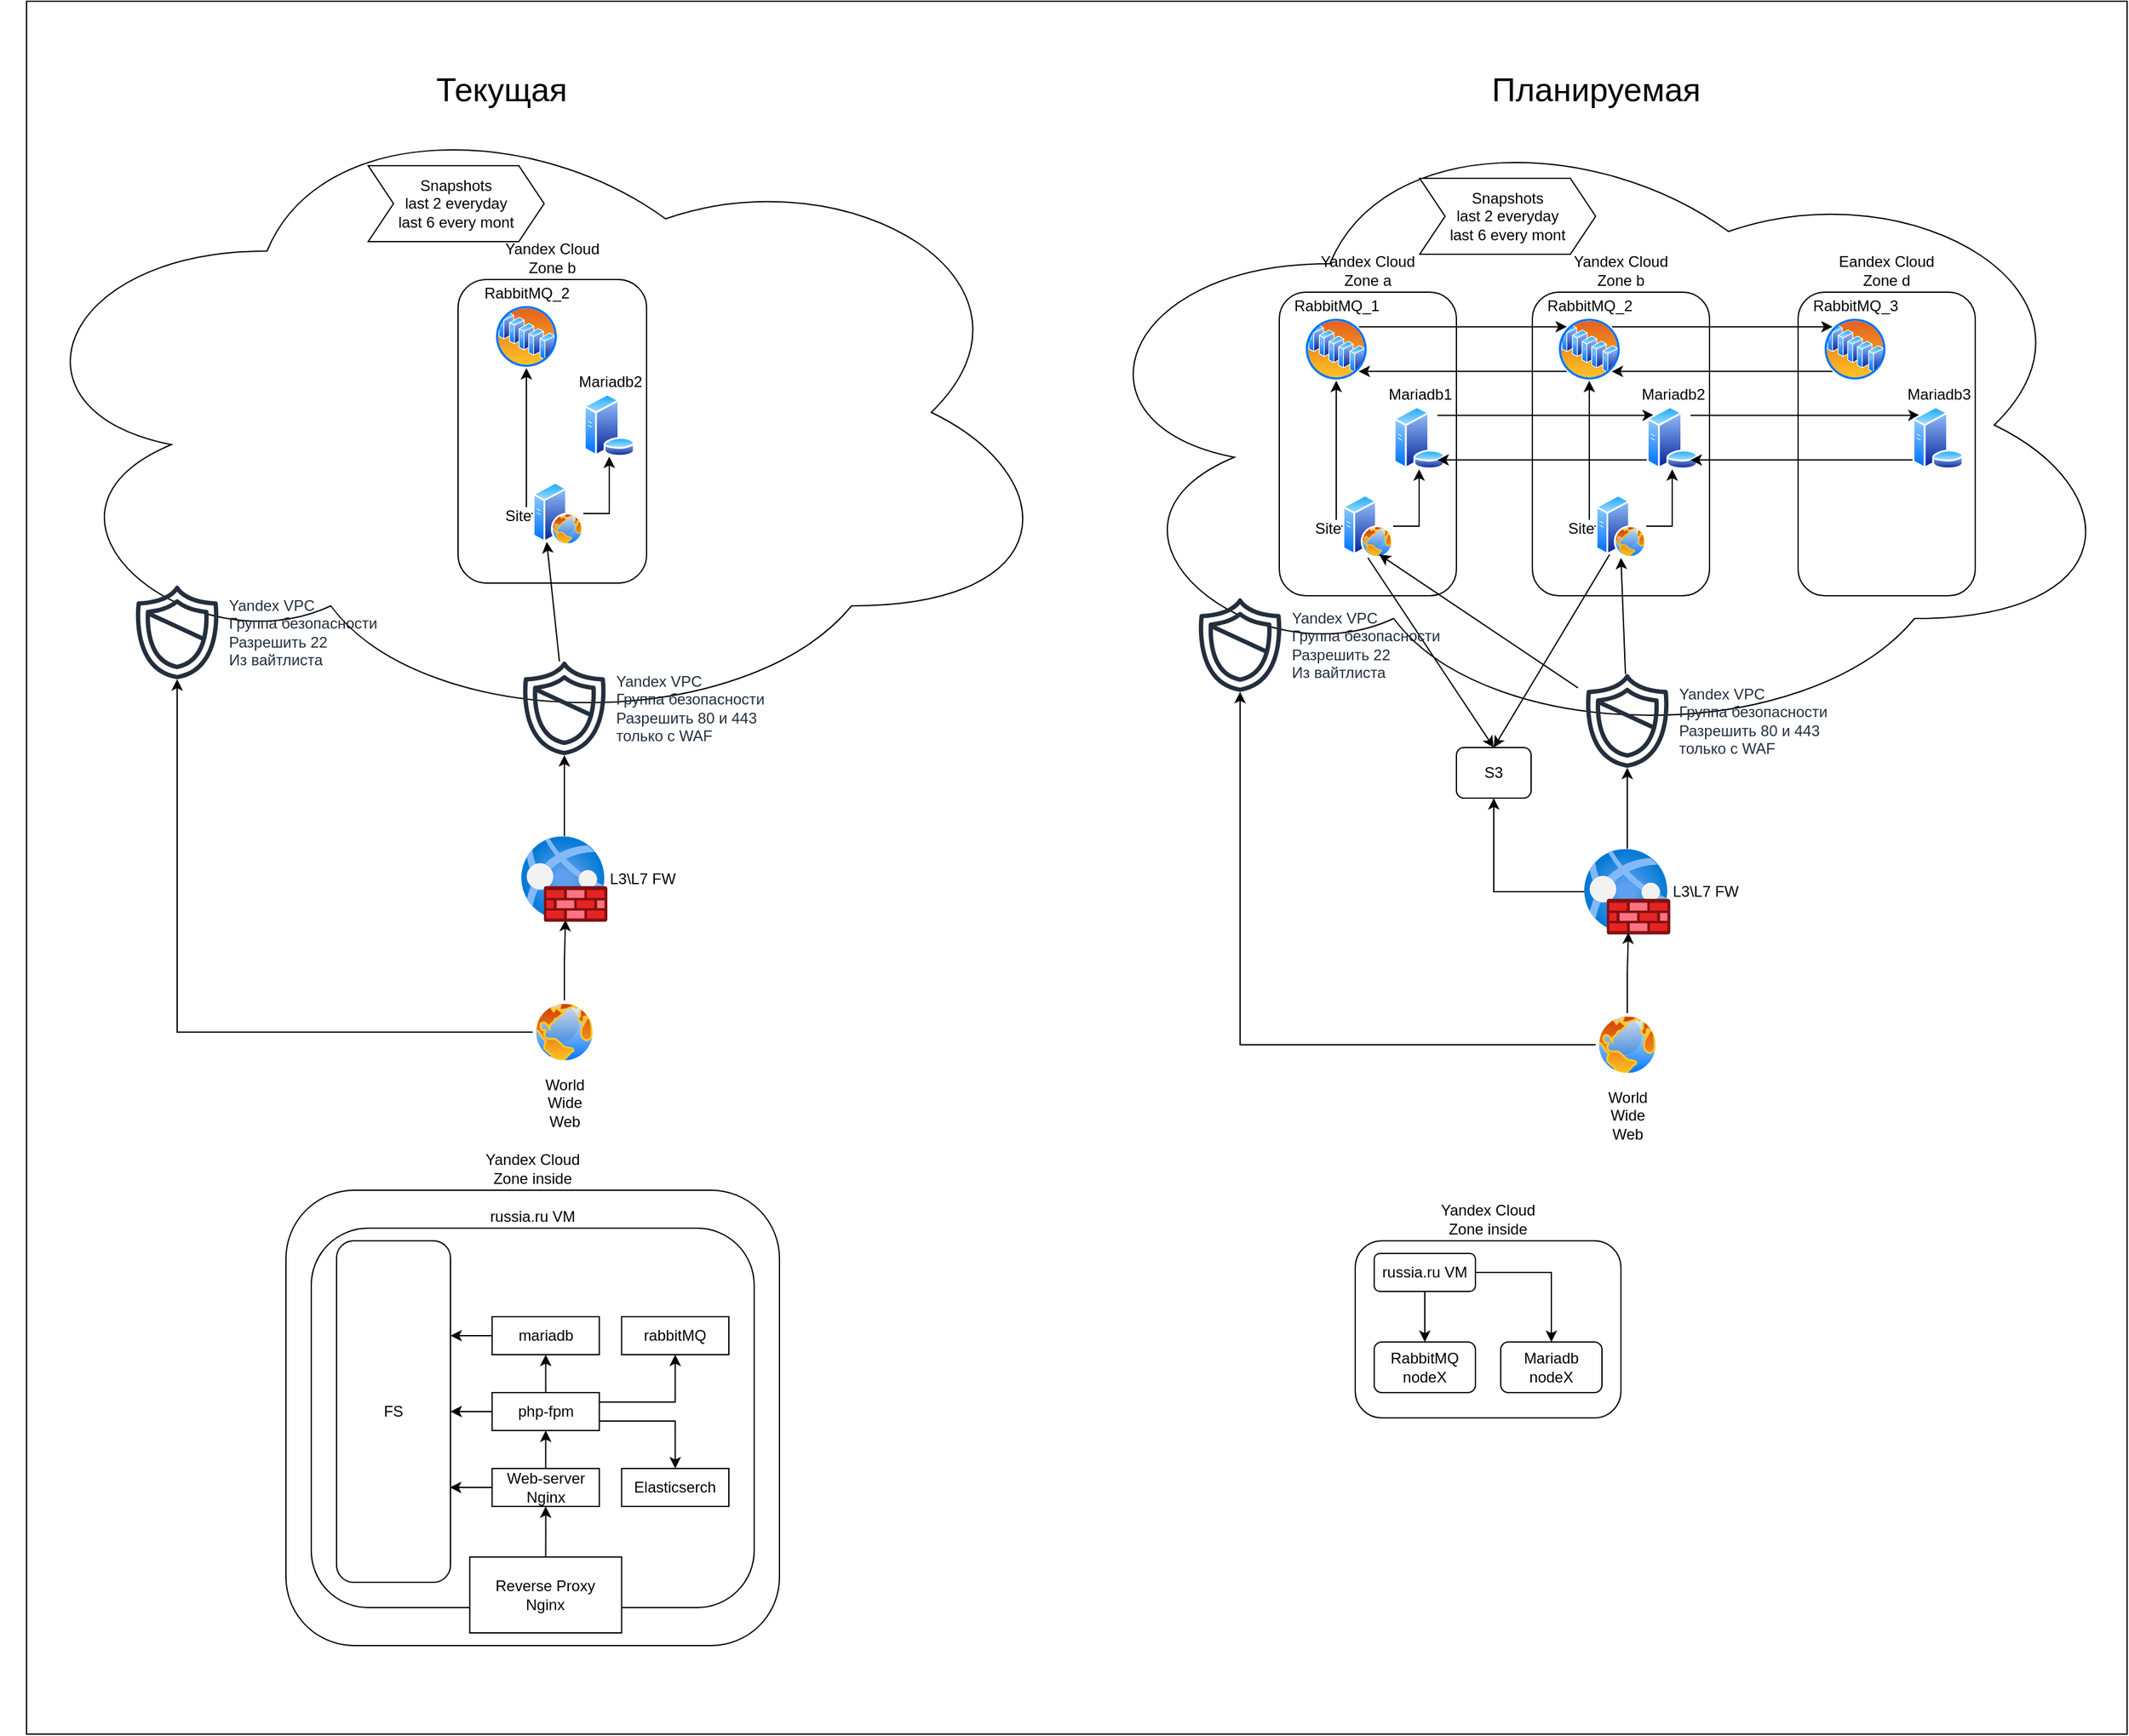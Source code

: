 <mxfile version="26.2.13">
  <diagram name="Page-1" id="VlWO9vf8GBHtBqB5PU-0">
    <mxGraphModel dx="2101" dy="1173" grid="1" gridSize="10" guides="1" tooltips="1" connect="1" arrows="1" fold="1" page="1" pageScale="1" pageWidth="850" pageHeight="1100" math="0" shadow="0">
      <root>
        <mxCell id="0" />
        <mxCell id="1" parent="0" />
        <mxCell id="oGJRKOSpeTlSGlVj1QDc-171" value="" style="rounded=0;whiteSpace=wrap;html=1;" vertex="1" parent="1">
          <mxGeometry x="30" y="30" width="1660" height="1370" as="geometry" />
        </mxCell>
        <mxCell id="oGJRKOSpeTlSGlVj1QDc-28" value="" style="ellipse;shape=cloud;whiteSpace=wrap;html=1;" vertex="1" parent="1">
          <mxGeometry x="10" y="100" width="840" height="510" as="geometry" />
        </mxCell>
        <mxCell id="oGJRKOSpeTlSGlVj1QDc-33" style="edgeStyle=orthogonalEdgeStyle;rounded=0;orthogonalLoop=1;jettySize=auto;html=1;exitX=0;exitY=0.5;exitDx=0;exitDy=0;" edge="1" parent="1" source="oGJRKOSpeTlSGlVj1QDc-1" target="oGJRKOSpeTlSGlVj1QDc-32">
          <mxGeometry relative="1" as="geometry" />
        </mxCell>
        <mxCell id="oGJRKOSpeTlSGlVj1QDc-1" value="&lt;div&gt;World&lt;/div&gt;&lt;div&gt;Wide&lt;/div&gt;&lt;div&gt;Web&lt;/div&gt;" style="image;aspect=fixed;perimeter=ellipsePerimeter;html=1;align=center;shadow=0;dashed=0;spacingTop=3;image=img/lib/active_directory/internet_globe.svg;" vertex="1" parent="1">
          <mxGeometry x="430" y="820" width="50" height="50" as="geometry" />
        </mxCell>
        <mxCell id="oGJRKOSpeTlSGlVj1QDc-30" style="edgeStyle=orthogonalEdgeStyle;rounded=0;orthogonalLoop=1;jettySize=auto;html=1;" edge="1" parent="1" source="oGJRKOSpeTlSGlVj1QDc-2" target="oGJRKOSpeTlSGlVj1QDc-29">
          <mxGeometry relative="1" as="geometry" />
        </mxCell>
        <mxCell id="oGJRKOSpeTlSGlVj1QDc-2" value="L3\L7 FW" style="image;aspect=fixed;html=1;points=[];align=left;fontSize=12;image=img/lib/azure2/networking/Web_Application_Firewall_Policies_WAF.svg;labelPosition=right;verticalLabelPosition=middle;verticalAlign=middle;" vertex="1" parent="1">
          <mxGeometry x="421" y="690" width="68" height="68" as="geometry" />
        </mxCell>
        <mxCell id="oGJRKOSpeTlSGlVj1QDc-4" value="&lt;div&gt;Yandex Cloud&lt;/div&gt;&lt;div&gt;Zone b&lt;/div&gt;" style="rounded=1;whiteSpace=wrap;html=1;labelPosition=center;verticalLabelPosition=top;align=center;verticalAlign=bottom;" vertex="1" parent="1">
          <mxGeometry x="371" y="250" width="149" height="240" as="geometry" />
        </mxCell>
        <mxCell id="oGJRKOSpeTlSGlVj1QDc-7" value="&lt;div&gt;RabbitMQ_2&lt;/div&gt;" style="image;aspect=fixed;perimeter=ellipsePerimeter;html=1;align=center;shadow=0;dashed=0;spacingTop=3;image=img/lib/active_directory/server_farm.svg;labelPosition=center;verticalLabelPosition=top;verticalAlign=bottom;" vertex="1" parent="1">
          <mxGeometry x="400" y="270" width="50" height="50" as="geometry" />
        </mxCell>
        <mxCell id="oGJRKOSpeTlSGlVj1QDc-15" value="Mariadb2" style="image;aspect=fixed;perimeter=ellipsePerimeter;html=1;align=center;shadow=0;dashed=0;spacingTop=3;image=img/lib/active_directory/database_server.svg;labelPosition=center;verticalLabelPosition=top;verticalAlign=bottom;" vertex="1" parent="1">
          <mxGeometry x="470" y="340" width="41" height="50" as="geometry" />
        </mxCell>
        <mxCell id="oGJRKOSpeTlSGlVj1QDc-24" style="edgeStyle=orthogonalEdgeStyle;rounded=0;orthogonalLoop=1;jettySize=auto;html=1;exitX=0;exitY=0.5;exitDx=0;exitDy=0;entryX=0.5;entryY=1;entryDx=0;entryDy=0;" edge="1" parent="1" source="oGJRKOSpeTlSGlVj1QDc-23" target="oGJRKOSpeTlSGlVj1QDc-7">
          <mxGeometry relative="1" as="geometry">
            <Array as="points">
              <mxPoint x="425" y="435" />
            </Array>
          </mxGeometry>
        </mxCell>
        <mxCell id="oGJRKOSpeTlSGlVj1QDc-26" style="edgeStyle=orthogonalEdgeStyle;rounded=0;orthogonalLoop=1;jettySize=auto;html=1;exitX=1;exitY=0.5;exitDx=0;exitDy=0;entryX=0.5;entryY=1;entryDx=0;entryDy=0;" edge="1" parent="1" source="oGJRKOSpeTlSGlVj1QDc-23" target="oGJRKOSpeTlSGlVj1QDc-15">
          <mxGeometry relative="1" as="geometry" />
        </mxCell>
        <mxCell id="oGJRKOSpeTlSGlVj1QDc-23" value="Site" style="image;aspect=fixed;perimeter=ellipsePerimeter;html=1;align=right;shadow=0;dashed=0;spacingTop=3;image=img/lib/active_directory/web_server.svg;labelPosition=left;verticalLabelPosition=middle;verticalAlign=middle;" vertex="1" parent="1">
          <mxGeometry x="430" y="410" width="40" height="50" as="geometry" />
        </mxCell>
        <mxCell id="oGJRKOSpeTlSGlVj1QDc-110" style="rounded=0;orthogonalLoop=1;jettySize=auto;html=1;entryX=0.25;entryY=1;entryDx=0;entryDy=0;" edge="1" parent="1" source="oGJRKOSpeTlSGlVj1QDc-29" target="oGJRKOSpeTlSGlVj1QDc-23">
          <mxGeometry relative="1" as="geometry" />
        </mxCell>
        <mxCell id="oGJRKOSpeTlSGlVj1QDc-29" value="&lt;div&gt;Yandex VPC&lt;/div&gt;&lt;div&gt;Группа безопасности&lt;/div&gt;&lt;div&gt;Разрешить 80 и 443&amp;nbsp;&lt;/div&gt;&lt;div&gt;только с WAF&lt;/div&gt;" style="sketch=0;outlineConnect=0;fontColor=#232F3E;gradientColor=none;fillColor=#232F3D;strokeColor=none;dashed=0;verticalLabelPosition=middle;verticalAlign=middle;align=left;html=1;fontSize=12;fontStyle=0;aspect=fixed;pointerEvents=1;shape=mxgraph.aws4.shield2;labelPosition=right;" vertex="1" parent="1">
          <mxGeometry x="416" y="550" width="78" height="78" as="geometry" />
        </mxCell>
        <mxCell id="oGJRKOSpeTlSGlVj1QDc-31" style="edgeStyle=orthogonalEdgeStyle;rounded=0;orthogonalLoop=1;jettySize=auto;html=1;exitX=0.5;exitY=0;exitDx=0;exitDy=0;entryX=0.513;entryY=0.974;entryDx=0;entryDy=0;entryPerimeter=0;" edge="1" parent="1" source="oGJRKOSpeTlSGlVj1QDc-1" target="oGJRKOSpeTlSGlVj1QDc-2">
          <mxGeometry relative="1" as="geometry" />
        </mxCell>
        <mxCell id="oGJRKOSpeTlSGlVj1QDc-32" value="&lt;div&gt;Yandex VPC&lt;/div&gt;&lt;div&gt;Группа безопасности&lt;/div&gt;&lt;div&gt;Разрешить 22&lt;/div&gt;&lt;div&gt;Из вайтлиста &lt;br&gt;&lt;/div&gt;" style="sketch=0;outlineConnect=0;fontColor=#232F3E;gradientColor=none;fillColor=#232F3D;strokeColor=none;dashed=0;verticalLabelPosition=middle;verticalAlign=middle;align=left;html=1;fontSize=12;fontStyle=0;aspect=fixed;pointerEvents=1;shape=mxgraph.aws4.shield2;labelPosition=right;" vertex="1" parent="1">
          <mxGeometry x="110" y="490" width="78" height="78" as="geometry" />
        </mxCell>
        <mxCell id="oGJRKOSpeTlSGlVj1QDc-73" value="" style="ellipse;shape=cloud;whiteSpace=wrap;html=1;" vertex="1" parent="1">
          <mxGeometry x="850" y="110" width="840" height="510" as="geometry" />
        </mxCell>
        <mxCell id="oGJRKOSpeTlSGlVj1QDc-74" style="edgeStyle=orthogonalEdgeStyle;rounded=0;orthogonalLoop=1;jettySize=auto;html=1;exitX=0;exitY=0.5;exitDx=0;exitDy=0;" edge="1" parent="1" source="oGJRKOSpeTlSGlVj1QDc-75" target="oGJRKOSpeTlSGlVj1QDc-106">
          <mxGeometry relative="1" as="geometry" />
        </mxCell>
        <mxCell id="oGJRKOSpeTlSGlVj1QDc-75" value="&lt;div&gt;World&lt;/div&gt;&lt;div&gt;Wide&lt;/div&gt;&lt;div&gt;Web&lt;/div&gt;" style="image;aspect=fixed;perimeter=ellipsePerimeter;html=1;align=center;shadow=0;dashed=0;spacingTop=3;image=img/lib/active_directory/internet_globe.svg;" vertex="1" parent="1">
          <mxGeometry x="1270" y="830" width="50" height="50" as="geometry" />
        </mxCell>
        <mxCell id="oGJRKOSpeTlSGlVj1QDc-76" style="edgeStyle=orthogonalEdgeStyle;rounded=0;orthogonalLoop=1;jettySize=auto;html=1;" edge="1" parent="1" source="oGJRKOSpeTlSGlVj1QDc-78" target="oGJRKOSpeTlSGlVj1QDc-104">
          <mxGeometry relative="1" as="geometry" />
        </mxCell>
        <mxCell id="oGJRKOSpeTlSGlVj1QDc-77" style="edgeStyle=orthogonalEdgeStyle;rounded=0;orthogonalLoop=1;jettySize=auto;html=1;entryX=0.5;entryY=1;entryDx=0;entryDy=0;" edge="1" parent="1" source="oGJRKOSpeTlSGlVj1QDc-78" target="oGJRKOSpeTlSGlVj1QDc-107">
          <mxGeometry relative="1" as="geometry" />
        </mxCell>
        <mxCell id="oGJRKOSpeTlSGlVj1QDc-78" value="L3\L7 FW" style="image;aspect=fixed;html=1;points=[];align=left;fontSize=12;image=img/lib/azure2/networking/Web_Application_Firewall_Policies_WAF.svg;labelPosition=right;verticalLabelPosition=middle;verticalAlign=middle;" vertex="1" parent="1">
          <mxGeometry x="1261" y="700" width="68" height="68" as="geometry" />
        </mxCell>
        <mxCell id="oGJRKOSpeTlSGlVj1QDc-79" value="&lt;div&gt;Yandex Cloud&lt;/div&gt;&lt;div&gt;Zone a&lt;/div&gt;" style="rounded=1;whiteSpace=wrap;html=1;labelPosition=center;verticalLabelPosition=top;align=center;verticalAlign=bottom;" vertex="1" parent="1">
          <mxGeometry x="1020" y="260" width="140" height="240" as="geometry" />
        </mxCell>
        <mxCell id="oGJRKOSpeTlSGlVj1QDc-80" value="&lt;div&gt;Yandex Cloud&lt;/div&gt;&lt;div&gt;Zone b&lt;/div&gt;" style="rounded=1;whiteSpace=wrap;html=1;labelPosition=center;verticalLabelPosition=top;align=center;verticalAlign=bottom;" vertex="1" parent="1">
          <mxGeometry x="1220" y="260" width="140" height="240" as="geometry" />
        </mxCell>
        <mxCell id="oGJRKOSpeTlSGlVj1QDc-81" value="&lt;div&gt;Eandex Cloud&lt;/div&gt;&lt;div&gt;Zone d&lt;/div&gt;" style="rounded=1;whiteSpace=wrap;html=1;labelPosition=center;verticalLabelPosition=top;align=center;verticalAlign=bottom;" vertex="1" parent="1">
          <mxGeometry x="1430" y="260" width="140" height="240" as="geometry" />
        </mxCell>
        <mxCell id="oGJRKOSpeTlSGlVj1QDc-82" style="edgeStyle=orthogonalEdgeStyle;rounded=0;orthogonalLoop=1;jettySize=auto;html=1;exitX=1;exitY=0;exitDx=0;exitDy=0;entryX=0;entryY=0;entryDx=0;entryDy=0;" edge="1" parent="1" source="oGJRKOSpeTlSGlVj1QDc-83" target="oGJRKOSpeTlSGlVj1QDc-86">
          <mxGeometry relative="1" as="geometry" />
        </mxCell>
        <mxCell id="oGJRKOSpeTlSGlVj1QDc-83" value="&lt;div&gt;RabbitMQ_1&lt;/div&gt;" style="image;aspect=fixed;perimeter=ellipsePerimeter;html=1;align=center;shadow=0;dashed=0;spacingTop=3;image=img/lib/active_directory/server_farm.svg;labelPosition=center;verticalLabelPosition=top;verticalAlign=bottom;" vertex="1" parent="1">
          <mxGeometry x="1040" y="280" width="50" height="50" as="geometry" />
        </mxCell>
        <mxCell id="oGJRKOSpeTlSGlVj1QDc-84" style="edgeStyle=orthogonalEdgeStyle;rounded=0;orthogonalLoop=1;jettySize=auto;html=1;exitX=0;exitY=1;exitDx=0;exitDy=0;entryX=1;entryY=1;entryDx=0;entryDy=0;" edge="1" parent="1" source="oGJRKOSpeTlSGlVj1QDc-86" target="oGJRKOSpeTlSGlVj1QDc-83">
          <mxGeometry relative="1" as="geometry" />
        </mxCell>
        <mxCell id="oGJRKOSpeTlSGlVj1QDc-85" style="edgeStyle=orthogonalEdgeStyle;rounded=0;orthogonalLoop=1;jettySize=auto;html=1;exitX=1;exitY=0;exitDx=0;exitDy=0;entryX=0;entryY=0;entryDx=0;entryDy=0;" edge="1" parent="1" source="oGJRKOSpeTlSGlVj1QDc-86" target="oGJRKOSpeTlSGlVj1QDc-88">
          <mxGeometry relative="1" as="geometry" />
        </mxCell>
        <mxCell id="oGJRKOSpeTlSGlVj1QDc-86" value="&lt;div&gt;RabbitMQ_2&lt;/div&gt;" style="image;aspect=fixed;perimeter=ellipsePerimeter;html=1;align=center;shadow=0;dashed=0;spacingTop=3;image=img/lib/active_directory/server_farm.svg;labelPosition=center;verticalLabelPosition=top;verticalAlign=bottom;" vertex="1" parent="1">
          <mxGeometry x="1240" y="280" width="50" height="50" as="geometry" />
        </mxCell>
        <mxCell id="oGJRKOSpeTlSGlVj1QDc-87" style="edgeStyle=orthogonalEdgeStyle;rounded=0;orthogonalLoop=1;jettySize=auto;html=1;exitX=0;exitY=1;exitDx=0;exitDy=0;entryX=1;entryY=1;entryDx=0;entryDy=0;" edge="1" parent="1" source="oGJRKOSpeTlSGlVj1QDc-88" target="oGJRKOSpeTlSGlVj1QDc-86">
          <mxGeometry relative="1" as="geometry" />
        </mxCell>
        <mxCell id="oGJRKOSpeTlSGlVj1QDc-88" value="&lt;div&gt;RabbitMQ_3&lt;/div&gt;" style="image;aspect=fixed;perimeter=ellipsePerimeter;html=1;align=center;shadow=0;dashed=0;spacingTop=3;image=img/lib/active_directory/server_farm.svg;labelPosition=center;verticalLabelPosition=top;verticalAlign=bottom;" vertex="1" parent="1">
          <mxGeometry x="1450" y="280" width="50" height="50" as="geometry" />
        </mxCell>
        <mxCell id="oGJRKOSpeTlSGlVj1QDc-89" style="edgeStyle=orthogonalEdgeStyle;rounded=0;orthogonalLoop=1;jettySize=auto;html=1;exitX=1;exitY=0;exitDx=0;exitDy=0;entryX=0;entryY=0;entryDx=0;entryDy=0;" edge="1" parent="1" source="oGJRKOSpeTlSGlVj1QDc-90" target="oGJRKOSpeTlSGlVj1QDc-93">
          <mxGeometry relative="1" as="geometry" />
        </mxCell>
        <mxCell id="oGJRKOSpeTlSGlVj1QDc-90" value="&lt;div&gt;Mariadb1&lt;/div&gt;" style="image;aspect=fixed;perimeter=ellipsePerimeter;html=1;align=center;shadow=0;dashed=0;spacingTop=3;image=img/lib/active_directory/database_server.svg;labelPosition=center;verticalLabelPosition=top;verticalAlign=bottom;" vertex="1" parent="1">
          <mxGeometry x="1110" y="350" width="41" height="50" as="geometry" />
        </mxCell>
        <mxCell id="oGJRKOSpeTlSGlVj1QDc-91" style="edgeStyle=orthogonalEdgeStyle;rounded=0;orthogonalLoop=1;jettySize=auto;html=1;exitX=1;exitY=0;exitDx=0;exitDy=0;entryX=0;entryY=0;entryDx=0;entryDy=0;" edge="1" parent="1" source="oGJRKOSpeTlSGlVj1QDc-93" target="oGJRKOSpeTlSGlVj1QDc-95">
          <mxGeometry relative="1" as="geometry" />
        </mxCell>
        <mxCell id="oGJRKOSpeTlSGlVj1QDc-92" style="edgeStyle=orthogonalEdgeStyle;rounded=0;orthogonalLoop=1;jettySize=auto;html=1;exitX=0;exitY=1;exitDx=0;exitDy=0;entryX=1;entryY=1;entryDx=0;entryDy=0;" edge="1" parent="1" source="oGJRKOSpeTlSGlVj1QDc-93" target="oGJRKOSpeTlSGlVj1QDc-90">
          <mxGeometry relative="1" as="geometry" />
        </mxCell>
        <mxCell id="oGJRKOSpeTlSGlVj1QDc-93" value="Mariadb2" style="image;aspect=fixed;perimeter=ellipsePerimeter;html=1;align=center;shadow=0;dashed=0;spacingTop=3;image=img/lib/active_directory/database_server.svg;labelPosition=center;verticalLabelPosition=top;verticalAlign=bottom;" vertex="1" parent="1">
          <mxGeometry x="1310" y="350" width="41" height="50" as="geometry" />
        </mxCell>
        <mxCell id="oGJRKOSpeTlSGlVj1QDc-94" style="edgeStyle=orthogonalEdgeStyle;rounded=0;orthogonalLoop=1;jettySize=auto;html=1;exitX=0;exitY=1;exitDx=0;exitDy=0;entryX=1;entryY=1;entryDx=0;entryDy=0;" edge="1" parent="1" source="oGJRKOSpeTlSGlVj1QDc-95" target="oGJRKOSpeTlSGlVj1QDc-93">
          <mxGeometry relative="1" as="geometry" />
        </mxCell>
        <mxCell id="oGJRKOSpeTlSGlVj1QDc-95" value="Mariadb3" style="image;aspect=fixed;perimeter=ellipsePerimeter;html=1;align=center;shadow=0;dashed=0;spacingTop=3;image=img/lib/active_directory/database_server.svg;labelPosition=center;verticalLabelPosition=top;verticalAlign=bottom;" vertex="1" parent="1">
          <mxGeometry x="1520" y="350" width="41" height="50" as="geometry" />
        </mxCell>
        <mxCell id="oGJRKOSpeTlSGlVj1QDc-96" style="edgeStyle=orthogonalEdgeStyle;rounded=0;orthogonalLoop=1;jettySize=auto;html=1;exitX=0;exitY=0.5;exitDx=0;exitDy=0;entryX=0.5;entryY=1;entryDx=0;entryDy=0;" edge="1" parent="1" source="oGJRKOSpeTlSGlVj1QDc-99" target="oGJRKOSpeTlSGlVj1QDc-83">
          <mxGeometry relative="1" as="geometry">
            <Array as="points">
              <mxPoint x="1065" y="445" />
            </Array>
          </mxGeometry>
        </mxCell>
        <mxCell id="oGJRKOSpeTlSGlVj1QDc-97" style="edgeStyle=orthogonalEdgeStyle;rounded=0;orthogonalLoop=1;jettySize=auto;html=1;exitX=1;exitY=0.5;exitDx=0;exitDy=0;entryX=0.5;entryY=1;entryDx=0;entryDy=0;" edge="1" parent="1" source="oGJRKOSpeTlSGlVj1QDc-99" target="oGJRKOSpeTlSGlVj1QDc-90">
          <mxGeometry relative="1" as="geometry" />
        </mxCell>
        <mxCell id="oGJRKOSpeTlSGlVj1QDc-98" style="rounded=0;orthogonalLoop=1;jettySize=auto;html=1;exitX=0.5;exitY=1;exitDx=0;exitDy=0;entryX=0.5;entryY=0;entryDx=0;entryDy=0;" edge="1" parent="1" source="oGJRKOSpeTlSGlVj1QDc-99" target="oGJRKOSpeTlSGlVj1QDc-107">
          <mxGeometry relative="1" as="geometry" />
        </mxCell>
        <mxCell id="oGJRKOSpeTlSGlVj1QDc-99" value="Site" style="image;aspect=fixed;perimeter=ellipsePerimeter;html=1;align=right;shadow=0;dashed=0;spacingTop=3;image=img/lib/active_directory/web_server.svg;labelPosition=left;verticalLabelPosition=middle;verticalAlign=middle;" vertex="1" parent="1">
          <mxGeometry x="1070" y="420" width="40" height="50" as="geometry" />
        </mxCell>
        <mxCell id="oGJRKOSpeTlSGlVj1QDc-100" style="edgeStyle=orthogonalEdgeStyle;rounded=0;orthogonalLoop=1;jettySize=auto;html=1;exitX=0;exitY=0.5;exitDx=0;exitDy=0;entryX=0.5;entryY=1;entryDx=0;entryDy=0;" edge="1" parent="1" source="oGJRKOSpeTlSGlVj1QDc-103" target="oGJRKOSpeTlSGlVj1QDc-86">
          <mxGeometry relative="1" as="geometry">
            <Array as="points">
              <mxPoint x="1265" y="445" />
            </Array>
          </mxGeometry>
        </mxCell>
        <mxCell id="oGJRKOSpeTlSGlVj1QDc-101" style="edgeStyle=orthogonalEdgeStyle;rounded=0;orthogonalLoop=1;jettySize=auto;html=1;exitX=1;exitY=0.5;exitDx=0;exitDy=0;entryX=0.5;entryY=1;entryDx=0;entryDy=0;" edge="1" parent="1" source="oGJRKOSpeTlSGlVj1QDc-103" target="oGJRKOSpeTlSGlVj1QDc-93">
          <mxGeometry relative="1" as="geometry" />
        </mxCell>
        <mxCell id="oGJRKOSpeTlSGlVj1QDc-102" style="rounded=0;orthogonalLoop=1;jettySize=auto;html=1;exitX=0.25;exitY=1;exitDx=0;exitDy=0;entryX=0.5;entryY=0;entryDx=0;entryDy=0;" edge="1" parent="1" source="oGJRKOSpeTlSGlVj1QDc-103" target="oGJRKOSpeTlSGlVj1QDc-107">
          <mxGeometry relative="1" as="geometry" />
        </mxCell>
        <mxCell id="oGJRKOSpeTlSGlVj1QDc-103" value="Site" style="image;aspect=fixed;perimeter=ellipsePerimeter;html=1;align=right;shadow=0;dashed=0;spacingTop=3;image=img/lib/active_directory/web_server.svg;labelPosition=left;verticalLabelPosition=middle;verticalAlign=middle;" vertex="1" parent="1">
          <mxGeometry x="1270" y="420" width="40" height="50" as="geometry" />
        </mxCell>
        <mxCell id="oGJRKOSpeTlSGlVj1QDc-108" style="rounded=0;orthogonalLoop=1;jettySize=auto;html=1;entryX=0.5;entryY=1;entryDx=0;entryDy=0;" edge="1" parent="1" source="oGJRKOSpeTlSGlVj1QDc-104" target="oGJRKOSpeTlSGlVj1QDc-103">
          <mxGeometry relative="1" as="geometry" />
        </mxCell>
        <mxCell id="oGJRKOSpeTlSGlVj1QDc-109" style="rounded=0;orthogonalLoop=1;jettySize=auto;html=1;entryX=0.75;entryY=1;entryDx=0;entryDy=0;" edge="1" parent="1" source="oGJRKOSpeTlSGlVj1QDc-104" target="oGJRKOSpeTlSGlVj1QDc-99">
          <mxGeometry relative="1" as="geometry" />
        </mxCell>
        <mxCell id="oGJRKOSpeTlSGlVj1QDc-104" value="&lt;div&gt;Yandex VPC&lt;/div&gt;&lt;div&gt;Группа безопасности&lt;/div&gt;&lt;div&gt;Разрешить 80 и 443&amp;nbsp;&lt;/div&gt;&lt;div&gt;только с WAF&lt;/div&gt;" style="sketch=0;outlineConnect=0;fontColor=#232F3E;gradientColor=none;fillColor=#232F3D;strokeColor=none;dashed=0;verticalLabelPosition=middle;verticalAlign=middle;align=left;html=1;fontSize=12;fontStyle=0;aspect=fixed;pointerEvents=1;shape=mxgraph.aws4.shield2;labelPosition=right;" vertex="1" parent="1">
          <mxGeometry x="1256" y="560" width="78" height="78" as="geometry" />
        </mxCell>
        <mxCell id="oGJRKOSpeTlSGlVj1QDc-105" style="edgeStyle=orthogonalEdgeStyle;rounded=0;orthogonalLoop=1;jettySize=auto;html=1;exitX=0.5;exitY=0;exitDx=0;exitDy=0;entryX=0.513;entryY=0.974;entryDx=0;entryDy=0;entryPerimeter=0;" edge="1" parent="1" source="oGJRKOSpeTlSGlVj1QDc-75" target="oGJRKOSpeTlSGlVj1QDc-78">
          <mxGeometry relative="1" as="geometry" />
        </mxCell>
        <mxCell id="oGJRKOSpeTlSGlVj1QDc-106" value="&lt;div&gt;Yandex VPC&lt;/div&gt;&lt;div&gt;Группа безопасности&lt;/div&gt;&lt;div&gt;Разрешить 22&lt;/div&gt;&lt;div&gt;Из вайтлиста &lt;br&gt;&lt;/div&gt;" style="sketch=0;outlineConnect=0;fontColor=#232F3E;gradientColor=none;fillColor=#232F3D;strokeColor=none;dashed=0;verticalLabelPosition=middle;verticalAlign=middle;align=left;html=1;fontSize=12;fontStyle=0;aspect=fixed;pointerEvents=1;shape=mxgraph.aws4.shield2;labelPosition=right;" vertex="1" parent="1">
          <mxGeometry x="950" y="500" width="78" height="78" as="geometry" />
        </mxCell>
        <mxCell id="oGJRKOSpeTlSGlVj1QDc-107" value="S3" style="rounded=1;whiteSpace=wrap;html=1;" vertex="1" parent="1">
          <mxGeometry x="1160" y="620" width="59" height="40" as="geometry" />
        </mxCell>
        <mxCell id="oGJRKOSpeTlSGlVj1QDc-111" value="&lt;font style=&quot;font-size: 26px;&quot;&gt;Текущая&lt;/font&gt;" style="text;html=1;align=center;verticalAlign=middle;resizable=0;points=[];autosize=1;strokeColor=none;fillColor=none;" vertex="1" parent="1">
          <mxGeometry x="340" y="80" width="130" height="40" as="geometry" />
        </mxCell>
        <mxCell id="oGJRKOSpeTlSGlVj1QDc-112" value="&lt;font style=&quot;font-size: 26px;&quot;&gt;Планируемая&lt;/font&gt;" style="text;html=1;align=center;verticalAlign=middle;resizable=0;points=[];autosize=1;strokeColor=none;fillColor=none;" vertex="1" parent="1">
          <mxGeometry x="1175" y="80" width="190" height="40" as="geometry" />
        </mxCell>
        <mxCell id="oGJRKOSpeTlSGlVj1QDc-113" value="&lt;div&gt;Snapshots&lt;/div&gt;&lt;div&gt;last 2 everyday&lt;/div&gt;&lt;div&gt;last 6 every mont&lt;/div&gt;" style="shape=step;perimeter=stepPerimeter;whiteSpace=wrap;html=1;fixedSize=1;" vertex="1" parent="1">
          <mxGeometry x="1131" y="170" width="139" height="60" as="geometry" />
        </mxCell>
        <mxCell id="oGJRKOSpeTlSGlVj1QDc-114" value="&lt;div&gt;Snapshots&lt;/div&gt;&lt;div&gt;last 2 everyday&lt;/div&gt;&lt;div&gt;last 6 every mont&lt;/div&gt;" style="shape=step;perimeter=stepPerimeter;whiteSpace=wrap;html=1;fixedSize=1;" vertex="1" parent="1">
          <mxGeometry x="300" y="160" width="139" height="60" as="geometry" />
        </mxCell>
        <mxCell id="oGJRKOSpeTlSGlVj1QDc-115" value="&lt;div&gt;Yandex Cloud&lt;/div&gt;&lt;div&gt;Zone inside&lt;/div&gt;" style="rounded=1;whiteSpace=wrap;html=1;labelPosition=center;verticalLabelPosition=top;align=center;verticalAlign=bottom;" vertex="1" parent="1">
          <mxGeometry x="235" y="970" width="390" height="360" as="geometry" />
        </mxCell>
        <mxCell id="oGJRKOSpeTlSGlVj1QDc-116" value="russia.ru VM" style="rounded=1;whiteSpace=wrap;html=1;labelPosition=center;verticalLabelPosition=top;align=center;verticalAlign=bottom;" vertex="1" parent="1">
          <mxGeometry x="255" y="1000" width="350" height="300" as="geometry" />
        </mxCell>
        <mxCell id="oGJRKOSpeTlSGlVj1QDc-120" style="edgeStyle=orthogonalEdgeStyle;rounded=0;orthogonalLoop=1;jettySize=auto;html=1;exitX=0.5;exitY=0;exitDx=0;exitDy=0;entryX=0.5;entryY=1;entryDx=0;entryDy=0;" edge="1" parent="1" source="oGJRKOSpeTlSGlVj1QDc-118" target="oGJRKOSpeTlSGlVj1QDc-119">
          <mxGeometry relative="1" as="geometry" />
        </mxCell>
        <mxCell id="oGJRKOSpeTlSGlVj1QDc-118" value="&lt;div&gt;Reverse Proxy&lt;/div&gt;&lt;div&gt;Nginx&lt;/div&gt;" style="rounded=0;whiteSpace=wrap;html=1;" vertex="1" parent="1">
          <mxGeometry x="380.25" y="1260" width="120" height="60" as="geometry" />
        </mxCell>
        <mxCell id="oGJRKOSpeTlSGlVj1QDc-132" style="edgeStyle=orthogonalEdgeStyle;rounded=0;orthogonalLoop=1;jettySize=auto;html=1;exitX=0.5;exitY=0;exitDx=0;exitDy=0;entryX=0.5;entryY=1;entryDx=0;entryDy=0;" edge="1" parent="1" source="oGJRKOSpeTlSGlVj1QDc-119" target="oGJRKOSpeTlSGlVj1QDc-131">
          <mxGeometry relative="1" as="geometry" />
        </mxCell>
        <mxCell id="oGJRKOSpeTlSGlVj1QDc-119" value="&lt;div&gt;Web-server&lt;/div&gt;&lt;div&gt;Nginx&lt;/div&gt;" style="rounded=0;whiteSpace=wrap;html=1;" vertex="1" parent="1">
          <mxGeometry x="397.87" y="1190" width="84.75" height="30" as="geometry" />
        </mxCell>
        <mxCell id="oGJRKOSpeTlSGlVj1QDc-122" value="FS" style="rounded=1;whiteSpace=wrap;html=1;" vertex="1" parent="1">
          <mxGeometry x="275" y="1010" width="90" height="270" as="geometry" />
        </mxCell>
        <mxCell id="oGJRKOSpeTlSGlVj1QDc-140" style="edgeStyle=orthogonalEdgeStyle;rounded=0;orthogonalLoop=1;jettySize=auto;html=1;exitX=1;exitY=0.25;exitDx=0;exitDy=0;entryX=0.5;entryY=1;entryDx=0;entryDy=0;" edge="1" parent="1" source="oGJRKOSpeTlSGlVj1QDc-131" target="oGJRKOSpeTlSGlVj1QDc-139">
          <mxGeometry relative="1" as="geometry" />
        </mxCell>
        <mxCell id="oGJRKOSpeTlSGlVj1QDc-143" style="edgeStyle=orthogonalEdgeStyle;rounded=0;orthogonalLoop=1;jettySize=auto;html=1;exitX=0.5;exitY=0;exitDx=0;exitDy=0;entryX=0.5;entryY=1;entryDx=0;entryDy=0;" edge="1" parent="1" source="oGJRKOSpeTlSGlVj1QDc-131" target="oGJRKOSpeTlSGlVj1QDc-134">
          <mxGeometry relative="1" as="geometry" />
        </mxCell>
        <mxCell id="oGJRKOSpeTlSGlVj1QDc-147" style="edgeStyle=orthogonalEdgeStyle;rounded=0;orthogonalLoop=1;jettySize=auto;html=1;exitX=1;exitY=0.75;exitDx=0;exitDy=0;entryX=0.5;entryY=0;entryDx=0;entryDy=0;" edge="1" parent="1" source="oGJRKOSpeTlSGlVj1QDc-131" target="oGJRKOSpeTlSGlVj1QDc-141">
          <mxGeometry relative="1" as="geometry" />
        </mxCell>
        <mxCell id="oGJRKOSpeTlSGlVj1QDc-131" value="php-fpm" style="rounded=0;whiteSpace=wrap;html=1;" vertex="1" parent="1">
          <mxGeometry x="397.88" y="1130" width="84.75" height="30" as="geometry" />
        </mxCell>
        <mxCell id="oGJRKOSpeTlSGlVj1QDc-133" style="edgeStyle=orthogonalEdgeStyle;rounded=0;orthogonalLoop=1;jettySize=auto;html=1;exitX=0;exitY=0.5;exitDx=0;exitDy=0;entryX=1;entryY=0.5;entryDx=0;entryDy=0;" edge="1" parent="1" source="oGJRKOSpeTlSGlVj1QDc-131" target="oGJRKOSpeTlSGlVj1QDc-122">
          <mxGeometry relative="1" as="geometry" />
        </mxCell>
        <mxCell id="oGJRKOSpeTlSGlVj1QDc-134" value="mariadb" style="rounded=0;whiteSpace=wrap;html=1;" vertex="1" parent="1">
          <mxGeometry x="397.88" y="1070" width="84.75" height="30" as="geometry" />
        </mxCell>
        <mxCell id="oGJRKOSpeTlSGlVj1QDc-136" style="edgeStyle=orthogonalEdgeStyle;rounded=0;orthogonalLoop=1;jettySize=auto;html=1;exitX=0;exitY=0.5;exitDx=0;exitDy=0;" edge="1" parent="1" source="oGJRKOSpeTlSGlVj1QDc-134">
          <mxGeometry relative="1" as="geometry">
            <mxPoint x="365" y="1085" as="targetPoint" />
          </mxGeometry>
        </mxCell>
        <mxCell id="oGJRKOSpeTlSGlVj1QDc-139" value="rabbitMQ" style="rounded=0;whiteSpace=wrap;html=1;" vertex="1" parent="1">
          <mxGeometry x="500.25" y="1070" width="84.75" height="30" as="geometry" />
        </mxCell>
        <mxCell id="oGJRKOSpeTlSGlVj1QDc-141" value="Elasticserch" style="rounded=0;whiteSpace=wrap;html=1;" vertex="1" parent="1">
          <mxGeometry x="500.25" y="1190" width="84.75" height="30" as="geometry" />
        </mxCell>
        <mxCell id="oGJRKOSpeTlSGlVj1QDc-145" style="edgeStyle=orthogonalEdgeStyle;rounded=0;orthogonalLoop=1;jettySize=auto;html=1;entryX=0.995;entryY=0.722;entryDx=0;entryDy=0;entryPerimeter=0;" edge="1" parent="1" source="oGJRKOSpeTlSGlVj1QDc-119" target="oGJRKOSpeTlSGlVj1QDc-122">
          <mxGeometry relative="1" as="geometry" />
        </mxCell>
        <mxCell id="oGJRKOSpeTlSGlVj1QDc-148" value="&lt;div&gt;Yandex Cloud&lt;/div&gt;&lt;div&gt;Zone inside&lt;/div&gt;" style="rounded=1;whiteSpace=wrap;html=1;labelPosition=center;verticalLabelPosition=top;align=center;verticalAlign=bottom;" vertex="1" parent="1">
          <mxGeometry x="1080" y="1010" width="210" height="140" as="geometry" />
        </mxCell>
        <mxCell id="oGJRKOSpeTlSGlVj1QDc-167" style="edgeStyle=orthogonalEdgeStyle;rounded=0;orthogonalLoop=1;jettySize=auto;html=1;exitX=0.5;exitY=1;exitDx=0;exitDy=0;entryX=0.5;entryY=0;entryDx=0;entryDy=0;" edge="1" parent="1" source="oGJRKOSpeTlSGlVj1QDc-149" target="oGJRKOSpeTlSGlVj1QDc-165">
          <mxGeometry relative="1" as="geometry" />
        </mxCell>
        <mxCell id="oGJRKOSpeTlSGlVj1QDc-169" style="edgeStyle=orthogonalEdgeStyle;rounded=0;orthogonalLoop=1;jettySize=auto;html=1;exitX=1;exitY=0.5;exitDx=0;exitDy=0;entryX=0.5;entryY=0;entryDx=0;entryDy=0;" edge="1" parent="1" source="oGJRKOSpeTlSGlVj1QDc-149" target="oGJRKOSpeTlSGlVj1QDc-168">
          <mxGeometry relative="1" as="geometry" />
        </mxCell>
        <mxCell id="oGJRKOSpeTlSGlVj1QDc-149" value="russia.ru VM" style="rounded=1;whiteSpace=wrap;html=1;labelPosition=center;verticalLabelPosition=middle;align=center;verticalAlign=middle;" vertex="1" parent="1">
          <mxGeometry x="1095" y="1020" width="80" height="30" as="geometry" />
        </mxCell>
        <mxCell id="oGJRKOSpeTlSGlVj1QDc-165" value="&lt;div&gt;RabbitMQ&lt;/div&gt;&lt;div&gt;nodeX&lt;/div&gt;" style="rounded=1;whiteSpace=wrap;html=1;labelPosition=center;verticalLabelPosition=middle;align=center;verticalAlign=middle;" vertex="1" parent="1">
          <mxGeometry x="1095" y="1090" width="80" height="40" as="geometry" />
        </mxCell>
        <mxCell id="oGJRKOSpeTlSGlVj1QDc-168" value="&lt;div&gt;Mariadb&lt;/div&gt;&lt;div&gt;nodeX&lt;/div&gt;" style="rounded=1;whiteSpace=wrap;html=1;labelPosition=center;verticalLabelPosition=middle;align=center;verticalAlign=middle;" vertex="1" parent="1">
          <mxGeometry x="1195" y="1090" width="80" height="40" as="geometry" />
        </mxCell>
      </root>
    </mxGraphModel>
  </diagram>
</mxfile>

